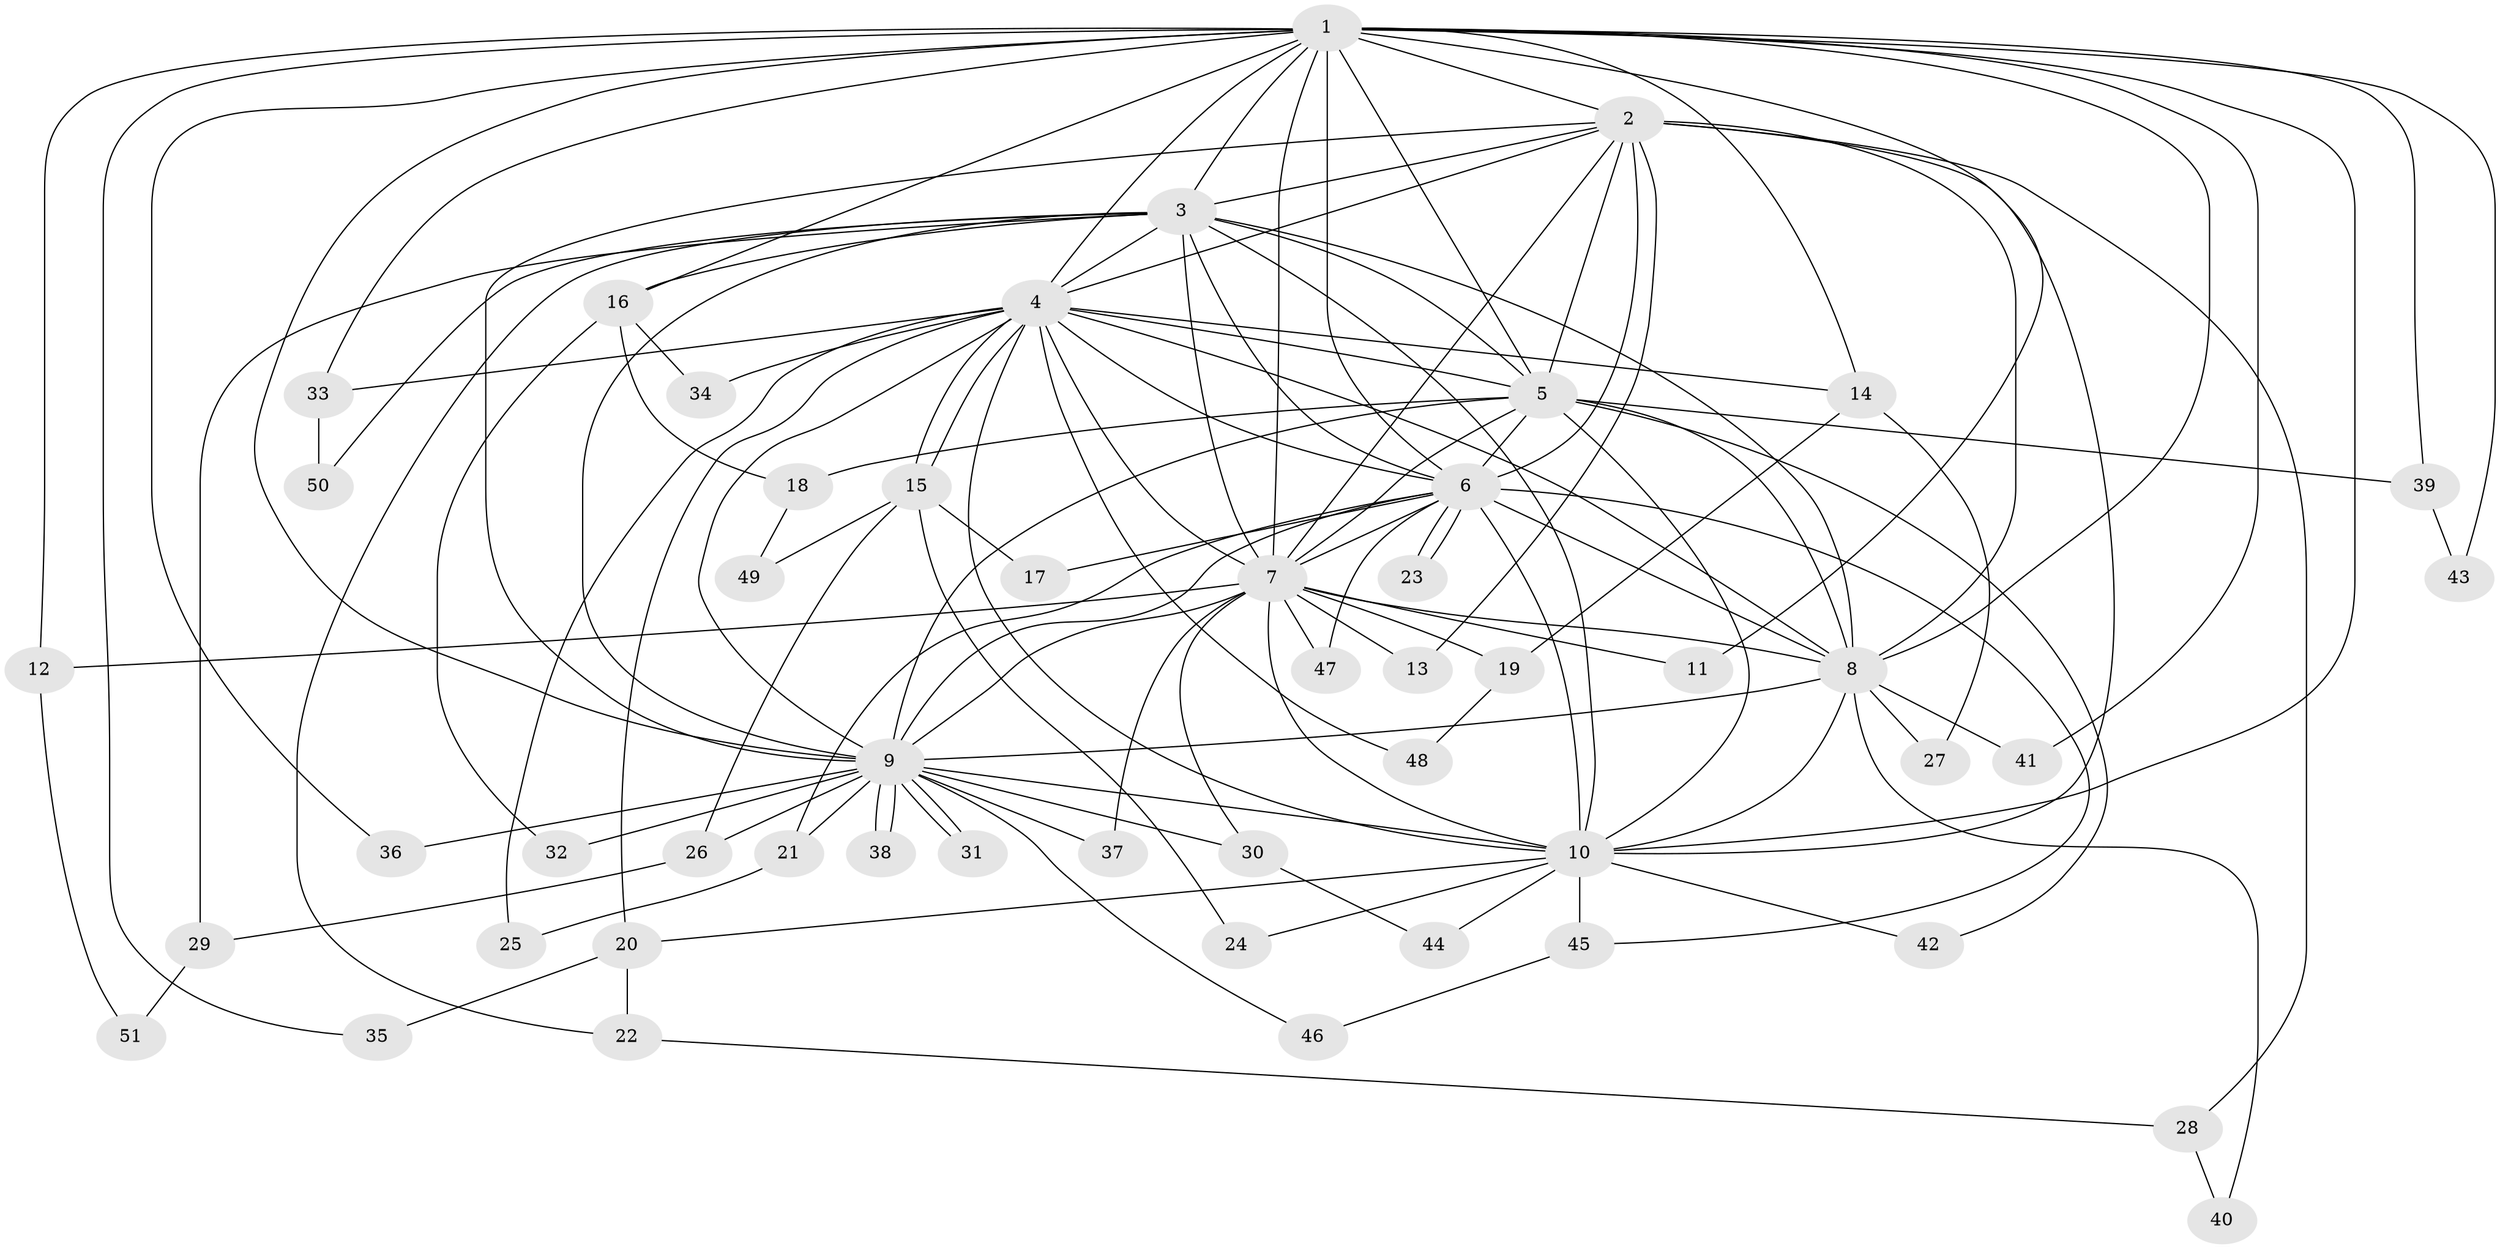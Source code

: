 // coarse degree distribution, {16: 0.027777777777777776, 11: 0.05555555555555555, 13: 0.027777777777777776, 14: 0.08333333333333333, 18: 0.027777777777777776, 17: 0.027777777777777776, 2: 0.4722222222222222, 3: 0.19444444444444445, 4: 0.027777777777777776, 6: 0.027777777777777776, 5: 0.027777777777777776}
// Generated by graph-tools (version 1.1) at 2025/23/03/03/25 07:23:38]
// undirected, 51 vertices, 127 edges
graph export_dot {
graph [start="1"]
  node [color=gray90,style=filled];
  1;
  2;
  3;
  4;
  5;
  6;
  7;
  8;
  9;
  10;
  11;
  12;
  13;
  14;
  15;
  16;
  17;
  18;
  19;
  20;
  21;
  22;
  23;
  24;
  25;
  26;
  27;
  28;
  29;
  30;
  31;
  32;
  33;
  34;
  35;
  36;
  37;
  38;
  39;
  40;
  41;
  42;
  43;
  44;
  45;
  46;
  47;
  48;
  49;
  50;
  51;
  1 -- 2;
  1 -- 3;
  1 -- 4;
  1 -- 5;
  1 -- 6;
  1 -- 7;
  1 -- 8;
  1 -- 9;
  1 -- 10;
  1 -- 11;
  1 -- 12;
  1 -- 14;
  1 -- 16;
  1 -- 33;
  1 -- 35;
  1 -- 36;
  1 -- 39;
  1 -- 41;
  1 -- 43;
  2 -- 3;
  2 -- 4;
  2 -- 5;
  2 -- 6;
  2 -- 7;
  2 -- 8;
  2 -- 9;
  2 -- 10;
  2 -- 13;
  2 -- 28;
  3 -- 4;
  3 -- 5;
  3 -- 6;
  3 -- 7;
  3 -- 8;
  3 -- 9;
  3 -- 10;
  3 -- 16;
  3 -- 22;
  3 -- 29;
  3 -- 50;
  4 -- 5;
  4 -- 6;
  4 -- 7;
  4 -- 8;
  4 -- 9;
  4 -- 10;
  4 -- 14;
  4 -- 15;
  4 -- 15;
  4 -- 20;
  4 -- 25;
  4 -- 33;
  4 -- 34;
  4 -- 48;
  5 -- 6;
  5 -- 7;
  5 -- 8;
  5 -- 9;
  5 -- 10;
  5 -- 18;
  5 -- 39;
  5 -- 42;
  6 -- 7;
  6 -- 8;
  6 -- 9;
  6 -- 10;
  6 -- 17;
  6 -- 21;
  6 -- 23;
  6 -- 23;
  6 -- 45;
  6 -- 47;
  7 -- 8;
  7 -- 9;
  7 -- 10;
  7 -- 11;
  7 -- 12;
  7 -- 13;
  7 -- 19;
  7 -- 30;
  7 -- 37;
  7 -- 47;
  8 -- 9;
  8 -- 10;
  8 -- 27;
  8 -- 40;
  8 -- 41;
  9 -- 10;
  9 -- 21;
  9 -- 26;
  9 -- 30;
  9 -- 31;
  9 -- 31;
  9 -- 32;
  9 -- 36;
  9 -- 37;
  9 -- 38;
  9 -- 38;
  9 -- 46;
  10 -- 20;
  10 -- 24;
  10 -- 42;
  10 -- 44;
  10 -- 45;
  12 -- 51;
  14 -- 19;
  14 -- 27;
  15 -- 17;
  15 -- 24;
  15 -- 26;
  15 -- 49;
  16 -- 18;
  16 -- 32;
  16 -- 34;
  18 -- 49;
  19 -- 48;
  20 -- 22;
  20 -- 35;
  21 -- 25;
  22 -- 28;
  26 -- 29;
  28 -- 40;
  29 -- 51;
  30 -- 44;
  33 -- 50;
  39 -- 43;
  45 -- 46;
}
